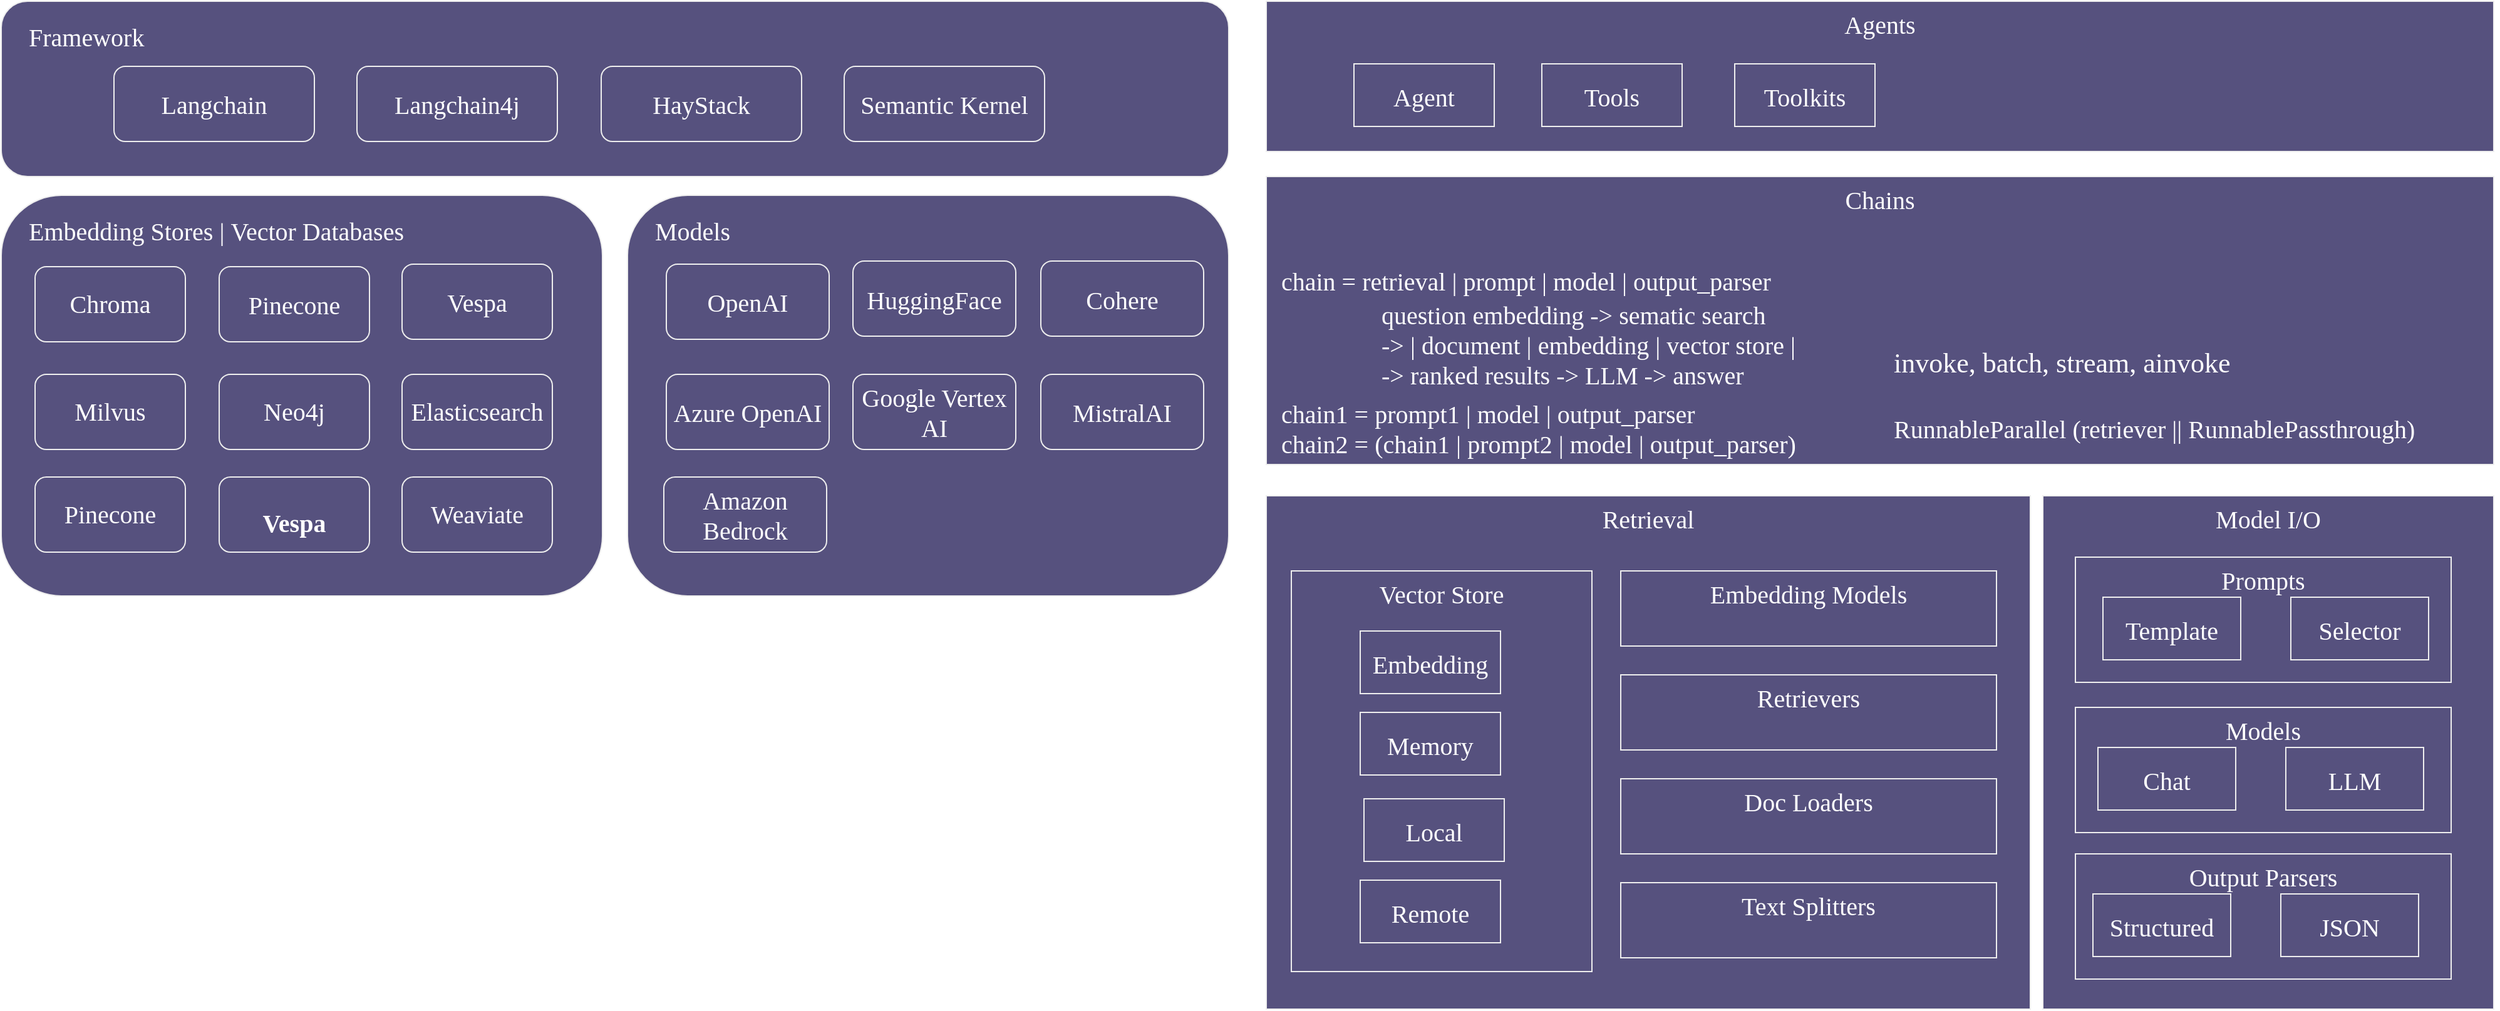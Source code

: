 <mxfile version="21.6.8" type="device">
  <diagram name="第 1 页" id="OYuebWuwv2_rnE3YtoPc">
    <mxGraphModel dx="5226" dy="1571" grid="0" gridSize="10" guides="1" tooltips="1" connect="1" arrows="1" fold="1" page="0" pageScale="1" pageWidth="827" pageHeight="1169" math="0" shadow="0">
      <root>
        <mxCell id="0" />
        <mxCell id="1" parent="0" />
        <mxCell id="4NfUdMrG77cPyhmR1fGu-4" value="Retrieval" style="rounded=0;hachureGap=4;fontFamily=Nunito;fontSize=20;verticalAlign=top;fontSource=https%3A%2F%2Ffonts.googleapis.com%2Fcss%3Ffamily%3DNunito;labelBackgroundColor=none;fillColor=#56517E;strokeColor=#EEEEEE;fontColor=#FFFFFF;" parent="1" vertex="1">
          <mxGeometry x="-2060" y="135" width="610" height="410" as="geometry" />
        </mxCell>
        <mxCell id="4NfUdMrG77cPyhmR1fGu-16" value="Vector Store" style="rounded=0;hachureGap=4;fontFamily=Nunito;fontSize=20;verticalAlign=top;fontSource=https%3A%2F%2Ffonts.googleapis.com%2Fcss%3Ffamily%3DNunito;labelBackgroundColor=none;fillColor=#56517E;strokeColor=#EEEEEE;fontColor=#FFFFFF;" parent="1" vertex="1">
          <mxGeometry x="-2040" y="195" width="240" height="320" as="geometry" />
        </mxCell>
        <mxCell id="4NfUdMrG77cPyhmR1fGu-1" value="Model I/O" style="rounded=0;hachureGap=4;fontFamily=Nunito;fontSize=20;verticalAlign=top;fontSource=https%3A%2F%2Ffonts.googleapis.com%2Fcss%3Ffamily%3DNunito;labelBackgroundColor=none;fillColor=#56517E;strokeColor=#EEEEEE;fontColor=#FFFFFF;" parent="1" vertex="1">
          <mxGeometry x="-1440" y="135" width="360" height="410" as="geometry" />
        </mxCell>
        <mxCell id="4NfUdMrG77cPyhmR1fGu-12" value="Output Parsers" style="rounded=0;hachureGap=4;fontFamily=Nunito;fontSize=20;verticalAlign=top;fontSource=https%3A%2F%2Ffonts.googleapis.com%2Fcss%3Ffamily%3DNunito;labelBackgroundColor=none;fillColor=#56517E;strokeColor=#EEEEEE;fontColor=#FFFFFF;" parent="1" vertex="1">
          <mxGeometry x="-1414" y="421" width="300" height="100" as="geometry" />
        </mxCell>
        <mxCell id="4NfUdMrG77cPyhmR1fGu-2" value="Prompts" style="rounded=0;hachureGap=4;fontFamily=Nunito;fontSize=20;verticalAlign=top;fontSource=https%3A%2F%2Ffonts.googleapis.com%2Fcss%3Ffamily%3DNunito;labelBackgroundColor=none;fillColor=#56517E;strokeColor=#EEEEEE;fontColor=#FFFFFF;" parent="1" vertex="1">
          <mxGeometry x="-1414" y="184" width="300" height="100" as="geometry" />
        </mxCell>
        <mxCell id="4NfUdMrG77cPyhmR1fGu-3" value="Models" style="rounded=0;hachureGap=4;fontFamily=Nunito;fontSize=20;verticalAlign=top;fontSource=https%3A%2F%2Ffonts.googleapis.com%2Fcss%3Ffamily%3DNunito;labelBackgroundColor=none;fillColor=#56517E;strokeColor=#EEEEEE;fontColor=#FFFFFF;" parent="1" vertex="1">
          <mxGeometry x="-1414" y="304" width="300" height="100" as="geometry" />
        </mxCell>
        <mxCell id="4NfUdMrG77cPyhmR1fGu-5" value="Agents" style="rounded=0;hachureGap=4;fontFamily=Nunito;fontSize=20;verticalAlign=top;fontSource=https%3A%2F%2Ffonts.googleapis.com%2Fcss%3Ffamily%3DNunito;labelBackgroundColor=none;fillColor=#56517E;strokeColor=#EEEEEE;fontColor=#FFFFFF;" parent="1" vertex="1">
          <mxGeometry x="-2060" y="-260" width="980" height="120" as="geometry" />
        </mxCell>
        <mxCell id="4NfUdMrG77cPyhmR1fGu-6" value="Selector" style="rounded=0;hachureGap=4;fontFamily=Nunito;fontSize=20;fontSource=https%3A%2F%2Ffonts.googleapis.com%2Fcss%3Ffamily%3DNunito;labelBackgroundColor=none;fillColor=#56517E;strokeColor=#EEEEEE;fontColor=#FFFFFF;" parent="1" vertex="1">
          <mxGeometry x="-1242" y="216" width="110" height="50" as="geometry" />
        </mxCell>
        <mxCell id="4NfUdMrG77cPyhmR1fGu-7" value="Template" style="rounded=0;hachureGap=4;fontFamily=Nunito;fontSize=20;fontSource=https%3A%2F%2Ffonts.googleapis.com%2Fcss%3Ffamily%3DNunito;labelBackgroundColor=none;fillColor=#56517E;strokeColor=#EEEEEE;fontColor=#FFFFFF;" parent="1" vertex="1">
          <mxGeometry x="-1392" y="216" width="110" height="50" as="geometry" />
        </mxCell>
        <mxCell id="4NfUdMrG77cPyhmR1fGu-8" value="Structured" style="rounded=0;hachureGap=4;fontFamily=Nunito;fontSize=20;fontSource=https%3A%2F%2Ffonts.googleapis.com%2Fcss%3Ffamily%3DNunito;labelBackgroundColor=none;fillColor=#56517E;strokeColor=#EEEEEE;fontColor=#FFFFFF;" parent="1" vertex="1">
          <mxGeometry x="-1400" y="453" width="110" height="50" as="geometry" />
        </mxCell>
        <mxCell id="4NfUdMrG77cPyhmR1fGu-9" value="JSON" style="rounded=0;hachureGap=4;fontFamily=Nunito;fontSize=20;fontSource=https%3A%2F%2Ffonts.googleapis.com%2Fcss%3Ffamily%3DNunito;labelBackgroundColor=none;fillColor=#56517E;strokeColor=#EEEEEE;fontColor=#FFFFFF;" parent="1" vertex="1">
          <mxGeometry x="-1250" y="453" width="110" height="50" as="geometry" />
        </mxCell>
        <mxCell id="4NfUdMrG77cPyhmR1fGu-10" value="Chat" style="rounded=0;hachureGap=4;fontFamily=Nunito;fontSize=20;fontSource=https%3A%2F%2Ffonts.googleapis.com%2Fcss%3Ffamily%3DNunito;labelBackgroundColor=none;fillColor=#56517E;strokeColor=#EEEEEE;fontColor=#FFFFFF;" parent="1" vertex="1">
          <mxGeometry x="-1396" y="336" width="110" height="50" as="geometry" />
        </mxCell>
        <mxCell id="4NfUdMrG77cPyhmR1fGu-11" value="LLM" style="rounded=0;hachureGap=4;fontFamily=Nunito;fontSize=20;fontSource=https%3A%2F%2Ffonts.googleapis.com%2Fcss%3Ffamily%3DNunito;labelBackgroundColor=none;fillColor=#56517E;strokeColor=#EEEEEE;fontColor=#FFFFFF;" parent="1" vertex="1">
          <mxGeometry x="-1246" y="336" width="110" height="50" as="geometry" />
        </mxCell>
        <mxCell id="4NfUdMrG77cPyhmR1fGu-13" value="Retrievers" style="rounded=0;hachureGap=4;fontFamily=Nunito;fontSize=20;verticalAlign=top;fontSource=https%3A%2F%2Ffonts.googleapis.com%2Fcss%3Ffamily%3DNunito;flipV=0;labelBackgroundColor=none;fillColor=#56517E;strokeColor=#EEEEEE;fontColor=#FFFFFF;" parent="1" vertex="1">
          <mxGeometry x="-1777" y="278" width="300" height="60" as="geometry" />
        </mxCell>
        <mxCell id="4NfUdMrG77cPyhmR1fGu-14" value="Embedding" style="rounded=0;hachureGap=4;fontFamily=Nunito;fontSize=20;fontSource=https%3A%2F%2Ffonts.googleapis.com%2Fcss%3Ffamily%3DNunito;labelBackgroundColor=none;fillColor=#56517E;strokeColor=#EEEEEE;fontColor=#FFFFFF;" parent="1" vertex="1">
          <mxGeometry x="-1985" y="243" width="112" height="50" as="geometry" />
        </mxCell>
        <mxCell id="4NfUdMrG77cPyhmR1fGu-15" value="Doc Loaders" style="rounded=0;hachureGap=4;fontFamily=Nunito;fontSize=20;verticalAlign=top;fontSource=https%3A%2F%2Ffonts.googleapis.com%2Fcss%3Ffamily%3DNunito;flipV=0;labelBackgroundColor=none;fillColor=#56517E;strokeColor=#EEEEEE;fontColor=#FFFFFF;" parent="1" vertex="1">
          <mxGeometry x="-1777" y="361" width="300" height="60" as="geometry" />
        </mxCell>
        <mxCell id="4NfUdMrG77cPyhmR1fGu-17" value="Text Splitters" style="rounded=0;hachureGap=4;fontFamily=Nunito;fontSize=20;verticalAlign=top;fontSource=https%3A%2F%2Ffonts.googleapis.com%2Fcss%3Ffamily%3DNunito;flipV=0;labelBackgroundColor=none;fillColor=#56517E;strokeColor=#EEEEEE;fontColor=#FFFFFF;" parent="1" vertex="1">
          <mxGeometry x="-1777" y="444" width="300" height="60" as="geometry" />
        </mxCell>
        <mxCell id="4NfUdMrG77cPyhmR1fGu-18" value="Embedding Models" style="rounded=0;hachureGap=4;fontFamily=Nunito;fontSize=20;verticalAlign=top;fontSource=https%3A%2F%2Ffonts.googleapis.com%2Fcss%3Ffamily%3DNunito;flipV=0;labelBackgroundColor=none;fillColor=#56517E;strokeColor=#EEEEEE;fontColor=#FFFFFF;" parent="1" vertex="1">
          <mxGeometry x="-1777" y="195" width="300" height="60" as="geometry" />
        </mxCell>
        <mxCell id="4NfUdMrG77cPyhmR1fGu-19" value="Local" style="rounded=0;hachureGap=4;fontFamily=Nunito;fontSize=20;fontSource=https%3A%2F%2Ffonts.googleapis.com%2Fcss%3Ffamily%3DNunito;labelBackgroundColor=none;fillColor=#56517E;strokeColor=#EEEEEE;fontColor=#FFFFFF;" parent="1" vertex="1">
          <mxGeometry x="-1982" y="377" width="112" height="50" as="geometry" />
        </mxCell>
        <mxCell id="4NfUdMrG77cPyhmR1fGu-20" value="Memory" style="rounded=0;hachureGap=4;fontFamily=Nunito;fontSize=20;fontSource=https%3A%2F%2Ffonts.googleapis.com%2Fcss%3Ffamily%3DNunito;labelBackgroundColor=none;fillColor=#56517E;strokeColor=#EEEEEE;fontColor=#FFFFFF;" parent="1" vertex="1">
          <mxGeometry x="-1985" y="308" width="112" height="50" as="geometry" />
        </mxCell>
        <mxCell id="4NfUdMrG77cPyhmR1fGu-21" value="Remote" style="rounded=0;hachureGap=4;fontFamily=Nunito;fontSize=20;fontSource=https%3A%2F%2Ffonts.googleapis.com%2Fcss%3Ffamily%3DNunito;labelBackgroundColor=none;fillColor=#56517E;strokeColor=#EEEEEE;fontColor=#FFFFFF;" parent="1" vertex="1">
          <mxGeometry x="-1985" y="442" width="112" height="50" as="geometry" />
        </mxCell>
        <mxCell id="4NfUdMrG77cPyhmR1fGu-22" value="Chains" style="rounded=0;hachureGap=4;fontFamily=Nunito;fontSize=20;verticalAlign=top;fontSource=https%3A%2F%2Ffonts.googleapis.com%2Fcss%3Ffamily%3DNunito;labelBackgroundColor=none;fillColor=#56517E;strokeColor=#EEEEEE;fontColor=#FFFFFF;" parent="1" vertex="1">
          <mxGeometry x="-2060" y="-120" width="980" height="230" as="geometry" />
        </mxCell>
        <mxCell id="4NfUdMrG77cPyhmR1fGu-23" value="chain = retrieval | prompt | model | output_parser" style="text;align=left;verticalAlign=middle;resizable=0;points=[];autosize=1;strokeColor=none;fillColor=none;fontSize=20;fontFamily=Nunito;fontStyle=0;labelBackgroundColor=none;labelBorderColor=none;fontColor=#FFFFFF;fontSource=https%3A%2F%2Ffonts.googleapis.com%2Fcss%3Ffamily%3DNunito;" parent="1" vertex="1">
          <mxGeometry x="-2050" y="-56" width="456" height="36" as="geometry" />
        </mxCell>
        <mxCell id="4NfUdMrG77cPyhmR1fGu-26" value="RunnableParallel (retriever || RunnablePassthrough)" style="text;align=left;verticalAlign=middle;resizable=0;points=[];autosize=1;strokeColor=none;fillColor=none;fontSize=20;fontFamily=Nunito;fontStyle=0;labelBackgroundColor=none;labelBorderColor=none;fontColor=#FFFFFF;fontSource=https%3A%2F%2Ffonts.googleapis.com%2Fcss%3Ffamily%3DNunito;" parent="1" vertex="1">
          <mxGeometry x="-1561" y="62" width="485" height="36" as="geometry" />
        </mxCell>
        <mxCell id="4NfUdMrG77cPyhmR1fGu-27" value="invoke, batch, stream, ainvoke" style="text;align=left;verticalAlign=middle;resizable=0;points=[];autosize=1;strokeColor=none;fillColor=none;fontSize=22;fontFamily=Nunito;fontStyle=0;labelBackgroundColor=none;labelBorderColor=none;fontColor=#FFFFFF;fontSource=https%3A%2F%2Ffonts.googleapis.com%2Fcss%3Ffamily%3DNunito;" parent="1" vertex="1">
          <mxGeometry x="-1561" y="7.5" width="311" height="38" as="geometry" />
        </mxCell>
        <mxCell id="4NfUdMrG77cPyhmR1fGu-29" value="Agent" style="rounded=0;hachureGap=4;fontFamily=Nunito;fontSize=20;fontSource=https%3A%2F%2Ffonts.googleapis.com%2Fcss%3Ffamily%3DNunito;labelBackgroundColor=none;fillColor=#56517E;strokeColor=#EEEEEE;fontColor=#FFFFFF;" parent="1" vertex="1">
          <mxGeometry x="-1990" y="-210" width="112" height="50" as="geometry" />
        </mxCell>
        <mxCell id="4NfUdMrG77cPyhmR1fGu-30" value="Tools" style="rounded=0;hachureGap=4;fontFamily=Nunito;fontSize=20;fontSource=https%3A%2F%2Ffonts.googleapis.com%2Fcss%3Ffamily%3DNunito;labelBackgroundColor=none;fillColor=#56517E;strokeColor=#EEEEEE;fontColor=#FFFFFF;" parent="1" vertex="1">
          <mxGeometry x="-1840" y="-210" width="112" height="50" as="geometry" />
        </mxCell>
        <mxCell id="4NfUdMrG77cPyhmR1fGu-32" value="chain1 = prompt1 | model | output_parser&#xa;chain2 = (chain1 | prompt2 | model | output_parser)" style="text;align=left;verticalAlign=middle;resizable=0;points=[];autosize=1;strokeColor=none;fillColor=none;fontSize=20;fontFamily=Nunito;labelBackgroundColor=none;fontColor=#FFFFFF;fontSource=https%3A%2F%2Ffonts.googleapis.com%2Fcss%3Ffamily%3DNunito;" parent="1" vertex="1">
          <mxGeometry x="-2050" y="50" width="479" height="60" as="geometry" />
        </mxCell>
        <mxCell id="4NfUdMrG77cPyhmR1fGu-33" value="Toolkits" style="rounded=0;hachureGap=4;fontFamily=Nunito;fontSize=20;fontSource=https%3A%2F%2Ffonts.googleapis.com%2Fcss%3Ffamily%3DNunito;labelBackgroundColor=none;fillColor=#56517E;strokeColor=#EEEEEE;fontColor=#FFFFFF;" parent="1" vertex="1">
          <mxGeometry x="-1686" y="-210" width="112" height="50" as="geometry" />
        </mxCell>
        <mxCell id="MscFgvf52E4xxU9Cp72V-1" value="question embedding -&gt; sematic search &#xa;-&gt; | document | embedding | vector store | &#xa;-&gt; ranked results -&gt; LLM -&gt; answer" style="text;align=left;verticalAlign=middle;resizable=0;points=[];autosize=1;strokeColor=none;fillColor=none;fontFamily=Nunito;fontSize=20;fontStyle=0;labelBackgroundColor=none;labelBorderColor=none;fontColor=#FFFFFF;fontSource=https%3A%2F%2Ffonts.googleapis.com%2Fcss%3Ffamily%3DNunito;" parent="1" vertex="1">
          <mxGeometry x="-1970" y="-29" width="397" height="84" as="geometry" />
        </mxCell>
        <mxCell id="mzIa0gRwXA8rVOjW6qRV-1" value="Framework" style="rounded=1;whiteSpace=wrap;html=1;fontFamily=Nunito;fontSize=20;verticalAlign=top;align=left;spacingLeft=20;spacingTop=10;labelBackgroundColor=none;fillColor=#56517E;strokeColor=#EEEEEE;fontColor=#FFFFFF;fontSource=https%3A%2F%2Ffonts.googleapis.com%2Fcss%3Ffamily%3DNunito;glass=0;shadow=0;" parent="1" vertex="1">
          <mxGeometry x="-3070" y="-260" width="980" height="140" as="geometry" />
        </mxCell>
        <mxCell id="mzIa0gRwXA8rVOjW6qRV-2" value="Embedding Stores |&amp;nbsp;Vector Databases" style="rounded=1;whiteSpace=wrap;html=1;fontFamily=Nunito;fontSize=20;verticalAlign=top;align=left;spacingLeft=20;spacingTop=10;labelBackgroundColor=none;fillColor=#56517E;strokeColor=#EEEEEE;fontColor=#FFFFFF;fontSource=https%3A%2F%2Ffonts.googleapis.com%2Fcss%3Ffamily%3DNunito;glass=0;shadow=0;" parent="1" vertex="1">
          <mxGeometry x="-3070" y="-105" width="480" height="320" as="geometry" />
        </mxCell>
        <mxCell id="mzIa0gRwXA8rVOjW6qRV-3" value="Models" style="rounded=1;whiteSpace=wrap;html=1;fontFamily=Nunito;fontSize=20;verticalAlign=top;align=left;spacingLeft=20;spacingTop=10;labelBackgroundColor=none;fillColor=#56517E;strokeColor=#EEEEEE;fontColor=#FFFFFF;fontSource=https%3A%2F%2Ffonts.googleapis.com%2Fcss%3Ffamily%3DNunito;glass=0;shadow=0;" parent="1" vertex="1">
          <mxGeometry x="-2570" y="-105" width="480" height="320" as="geometry" />
        </mxCell>
        <mxCell id="mzIa0gRwXA8rVOjW6qRV-4" value="Langchain" style="rounded=1;whiteSpace=wrap;html=1;fontFamily=Nunito;fontSize=20;labelBackgroundColor=none;fillColor=#56517E;strokeColor=#EEEEEE;fontColor=#FFFFFF;fontSource=https%3A%2F%2Ffonts.googleapis.com%2Fcss%3Ffamily%3DNunito;fontStyle=0" parent="1" vertex="1">
          <mxGeometry x="-2980" y="-208" width="160" height="60" as="geometry" />
        </mxCell>
        <mxCell id="mzIa0gRwXA8rVOjW6qRV-5" value="Langchain4j" style="rounded=1;whiteSpace=wrap;html=1;fontFamily=Nunito;fontSize=20;labelBackgroundColor=none;fillColor=#56517E;strokeColor=#EEEEEE;fontColor=#FFFFFF;fontSource=https%3A%2F%2Ffonts.googleapis.com%2Fcss%3Ffamily%3DNunito;fontStyle=0" parent="1" vertex="1">
          <mxGeometry x="-2786" y="-208" width="160" height="60" as="geometry" />
        </mxCell>
        <mxCell id="mzIa0gRwXA8rVOjW6qRV-6" value="HayStack" style="rounded=1;whiteSpace=wrap;html=1;fontFamily=Nunito;fontSize=20;labelBackgroundColor=none;fillColor=#56517E;strokeColor=#EEEEEE;fontColor=#FFFFFF;fontSource=https%3A%2F%2Ffonts.googleapis.com%2Fcss%3Ffamily%3DNunito;fontStyle=0" parent="1" vertex="1">
          <mxGeometry x="-2591" y="-208" width="160" height="60" as="geometry" />
        </mxCell>
        <mxCell id="mzIa0gRwXA8rVOjW6qRV-7" value="OpenAI" style="rounded=1;whiteSpace=wrap;html=1;fontFamily=Nunito;fontSize=20;labelBackgroundColor=none;fillColor=#56517E;strokeColor=#EEEEEE;fontColor=#FFFFFF;fontSource=https%3A%2F%2Ffonts.googleapis.com%2Fcss%3Ffamily%3DNunito;fontStyle=0" parent="1" vertex="1">
          <mxGeometry x="-2539" y="-50" width="130" height="60" as="geometry" />
        </mxCell>
        <mxCell id="mzIa0gRwXA8rVOjW6qRV-8" value="HuggingFace" style="rounded=1;whiteSpace=wrap;html=1;fontFamily=Nunito;fontSize=20;labelBackgroundColor=none;fillColor=#56517E;strokeColor=#EEEEEE;fontColor=#FFFFFF;fontSource=https%3A%2F%2Ffonts.googleapis.com%2Fcss%3Ffamily%3DNunito;fontStyle=0" parent="1" vertex="1">
          <mxGeometry x="-2390" y="-52.5" width="130" height="60" as="geometry" />
        </mxCell>
        <mxCell id="mzIa0gRwXA8rVOjW6qRV-9" value="Pinecone" style="rounded=1;whiteSpace=wrap;html=1;fontFamily=Nunito;fontSize=20;labelBackgroundColor=none;fillColor=#56517E;strokeColor=#EEEEEE;fontColor=#FFFFFF;fontSource=https%3A%2F%2Ffonts.googleapis.com%2Fcss%3Ffamily%3DNunito;fontStyle=0" parent="1" vertex="1">
          <mxGeometry x="-2896" y="-48" width="120" height="60" as="geometry" />
        </mxCell>
        <mxCell id="mzIa0gRwXA8rVOjW6qRV-10" value="Vespa" style="rounded=1;whiteSpace=wrap;html=1;fontFamily=Nunito;fontSize=20;labelBackgroundColor=none;fillColor=#56517E;strokeColor=#EEEEEE;fontColor=#FFFFFF;fontSource=https%3A%2F%2Ffonts.googleapis.com%2Fcss%3Ffamily%3DNunito;fontStyle=0" parent="1" vertex="1">
          <mxGeometry x="-2750" y="-50" width="120" height="60" as="geometry" />
        </mxCell>
        <mxCell id="mzIa0gRwXA8rVOjW6qRV-12" value="Cohere" style="rounded=1;whiteSpace=wrap;html=1;fontFamily=Nunito;fontSize=20;labelBackgroundColor=none;fillColor=#56517E;strokeColor=#EEEEEE;fontColor=#FFFFFF;fontSource=https%3A%2F%2Ffonts.googleapis.com%2Fcss%3Ffamily%3DNunito;fontStyle=0" parent="1" vertex="1">
          <mxGeometry x="-2240" y="-52.5" width="130" height="60" as="geometry" />
        </mxCell>
        <mxCell id="mzIa0gRwXA8rVOjW6qRV-13" value="Google Vertex AI" style="rounded=1;whiteSpace=wrap;html=1;fontFamily=Nunito;fontSize=20;fontStyle=0;labelBackgroundColor=none;fillColor=#56517E;strokeColor=#EEEEEE;fontColor=#FFFFFF;fontSource=https%3A%2F%2Ffonts.googleapis.com%2Fcss%3Ffamily%3DNunito;" parent="1" vertex="1">
          <mxGeometry x="-2390" y="38" width="130" height="60" as="geometry" />
        </mxCell>
        <mxCell id="mzIa0gRwXA8rVOjW6qRV-14" value="Semantic Kernel" style="rounded=1;whiteSpace=wrap;html=1;fontFamily=Nunito;fontSize=20;labelBackgroundColor=none;fillColor=#56517E;strokeColor=#EEEEEE;fontColor=#FFFFFF;fontSource=https%3A%2F%2Ffonts.googleapis.com%2Fcss%3Ffamily%3DNunito;fontStyle=0" parent="1" vertex="1">
          <mxGeometry x="-2397" y="-208" width="160" height="60" as="geometry" />
        </mxCell>
        <mxCell id="mzIa0gRwXA8rVOjW6qRV-15" value="Azure OpenAI" style="rounded=1;whiteSpace=wrap;html=1;fontFamily=Nunito;fontSize=20;labelBackgroundColor=none;fillColor=#56517E;strokeColor=#EEEEEE;fontColor=#FFFFFF;fontSource=https%3A%2F%2Ffonts.googleapis.com%2Fcss%3Ffamily%3DNunito;fontStyle=0" parent="1" vertex="1">
          <mxGeometry x="-2539" y="38" width="130" height="60" as="geometry" />
        </mxCell>
        <mxCell id="mzIa0gRwXA8rVOjW6qRV-16" value="&lt;div style=&quot;font-size: 20px; line-height: 21px;&quot;&gt;Chroma&lt;/div&gt;" style="rounded=1;whiteSpace=wrap;html=1;fontFamily=Nunito;fontSize=20;labelBackgroundColor=none;fillColor=#56517E;strokeColor=#EEEEEE;fontColor=#FFFFFF;fontSource=https%3A%2F%2Ffonts.googleapis.com%2Fcss%3Ffamily%3DNunito;fontStyle=0" parent="1" vertex="1">
          <mxGeometry x="-3043" y="-48" width="120" height="60" as="geometry" />
        </mxCell>
        <mxCell id="mzIa0gRwXA8rVOjW6qRV-17" value="&lt;div style=&quot;font-size: 20px; line-height: 21px;&quot;&gt;&lt;div style=&quot;line-height: 21px; font-size: 20px;&quot;&gt;Milvus&lt;/div&gt;&lt;/div&gt;" style="rounded=1;whiteSpace=wrap;html=1;fontFamily=Nunito;fontSize=20;labelBackgroundColor=none;fillColor=#56517E;strokeColor=#EEEEEE;fontColor=#FFFFFF;fontSource=https%3A%2F%2Ffonts.googleapis.com%2Fcss%3Ffamily%3DNunito;fontStyle=0" parent="1" vertex="1">
          <mxGeometry x="-3043" y="38" width="120" height="60" as="geometry" />
        </mxCell>
        <mxCell id="mzIa0gRwXA8rVOjW6qRV-20" value="MistralAI" style="rounded=1;whiteSpace=wrap;html=1;fontFamily=Nunito;fontSize=20;labelBackgroundColor=none;fillColor=#56517E;strokeColor=#EEEEEE;fontColor=#FFFFFF;fontSource=https%3A%2F%2Ffonts.googleapis.com%2Fcss%3Ffamily%3DNunito;fontStyle=0" parent="1" vertex="1">
          <mxGeometry x="-2240" y="38" width="130" height="60" as="geometry" />
        </mxCell>
        <mxCell id="mzIa0gRwXA8rVOjW6qRV-22" value="&lt;div style=&quot;font-size: 20px; line-height: 21px;&quot;&gt;&lt;div style=&quot;line-height: 21px; font-size: 20px;&quot;&gt;&lt;div style=&quot;line-height: 21px; font-size: 20px;&quot;&gt;Neo4j&lt;/div&gt;&lt;/div&gt;&lt;/div&gt;" style="rounded=1;whiteSpace=wrap;html=1;fontFamily=Nunito;fontSize=20;labelBackgroundColor=none;fillColor=#56517E;strokeColor=#EEEEEE;fontColor=#FFFFFF;fontSource=https%3A%2F%2Ffonts.googleapis.com%2Fcss%3Ffamily%3DNunito;fontStyle=0" parent="1" vertex="1">
          <mxGeometry x="-2896" y="38" width="120" height="60" as="geometry" />
        </mxCell>
        <mxCell id="mzIa0gRwXA8rVOjW6qRV-23" value="&lt;div style=&quot;font-size: 20px; line-height: 21px;&quot;&gt;&lt;div style=&quot;line-height: 21px; font-size: 20px;&quot;&gt;&lt;div style=&quot;line-height: 21px; font-size: 20px;&quot;&gt;Elasticsearch&lt;/div&gt;&lt;/div&gt;&lt;/div&gt;" style="rounded=1;whiteSpace=wrap;html=1;fontFamily=Nunito;fontSize=20;labelBackgroundColor=none;fillColor=#56517E;strokeColor=#EEEEEE;fontColor=#FFFFFF;fontSource=https%3A%2F%2Ffonts.googleapis.com%2Fcss%3Ffamily%3DNunito;fontStyle=0" parent="1" vertex="1">
          <mxGeometry x="-2750" y="38" width="120" height="60" as="geometry" />
        </mxCell>
        <mxCell id="mzIa0gRwXA8rVOjW6qRV-24" value="&lt;div style=&quot;font-size: 20px; line-height: 21px;&quot;&gt;&lt;div style=&quot;line-height: 21px; font-size: 20px;&quot;&gt;&lt;div style=&quot;line-height: 21px; font-size: 20px;&quot;&gt;Pinecone&lt;/div&gt;&lt;/div&gt;&lt;/div&gt;" style="rounded=1;whiteSpace=wrap;html=1;fontFamily=Nunito;fontSize=20;labelBackgroundColor=none;fillColor=#56517E;strokeColor=#EEEEEE;fontColor=#FFFFFF;fontSource=https%3A%2F%2Ffonts.googleapis.com%2Fcss%3Ffamily%3DNunito;fontStyle=0" parent="1" vertex="1">
          <mxGeometry x="-3043" y="120" width="120" height="60" as="geometry" />
        </mxCell>
        <mxCell id="mzIa0gRwXA8rVOjW6qRV-25" value="&lt;div style=&quot;font-size: 20px; line-height: 21px;&quot;&gt;&lt;div style=&quot;line-height: 21px; font-size: 20px;&quot;&gt;&lt;h1 style=&quot;box-sizing: border-box; line-height: var(--ifm-heading-line-height); margin-bottom: calc(var(--ifm-h1-vertical-rhythm-bottom)*var(--ifm-leading)); --ifm-h1-font-size: 3rem; text-align: start; font-size: 20px;&quot;&gt;Vespa&lt;/h1&gt;&lt;/div&gt;&lt;/div&gt;" style="rounded=1;whiteSpace=wrap;html=1;fontFamily=Nunito;fontSize=20;labelBackgroundColor=none;fillColor=#56517E;strokeColor=#EEEEEE;fontColor=#FFFFFF;fontSource=https%3A%2F%2Ffonts.googleapis.com%2Fcss%3Ffamily%3DNunito;fontStyle=0" parent="1" vertex="1">
          <mxGeometry x="-2896" y="120" width="120" height="60" as="geometry" />
        </mxCell>
        <mxCell id="mzIa0gRwXA8rVOjW6qRV-26" value="&lt;div style=&quot;font-size: 20px; line-height: 21px;&quot;&gt;&lt;div style=&quot;line-height: 21px; font-size: 20px;&quot;&gt;&lt;div style=&quot;line-height: 21px; font-size: 20px;&quot;&gt;Weaviate&lt;/div&gt;&lt;/div&gt;&lt;/div&gt;" style="rounded=1;whiteSpace=wrap;html=1;fontFamily=Nunito;fontSize=20;labelBackgroundColor=none;fillColor=#56517E;strokeColor=#EEEEEE;fontColor=#FFFFFF;fontSource=https%3A%2F%2Ffonts.googleapis.com%2Fcss%3Ffamily%3DNunito;fontStyle=0" parent="1" vertex="1">
          <mxGeometry x="-2750" y="120" width="120" height="60" as="geometry" />
        </mxCell>
        <mxCell id="mzIa0gRwXA8rVOjW6qRV-28" value="Amazon Bedrock" style="rounded=1;whiteSpace=wrap;html=1;fontFamily=Nunito;fontSize=20;labelBackgroundColor=none;fillColor=#56517E;strokeColor=#EEEEEE;fontColor=#FFFFFF;fontSource=https%3A%2F%2Ffonts.googleapis.com%2Fcss%3Ffamily%3DNunito;fontStyle=0" parent="1" vertex="1">
          <mxGeometry x="-2541" y="120" width="130" height="60" as="geometry" />
        </mxCell>
      </root>
    </mxGraphModel>
  </diagram>
</mxfile>
